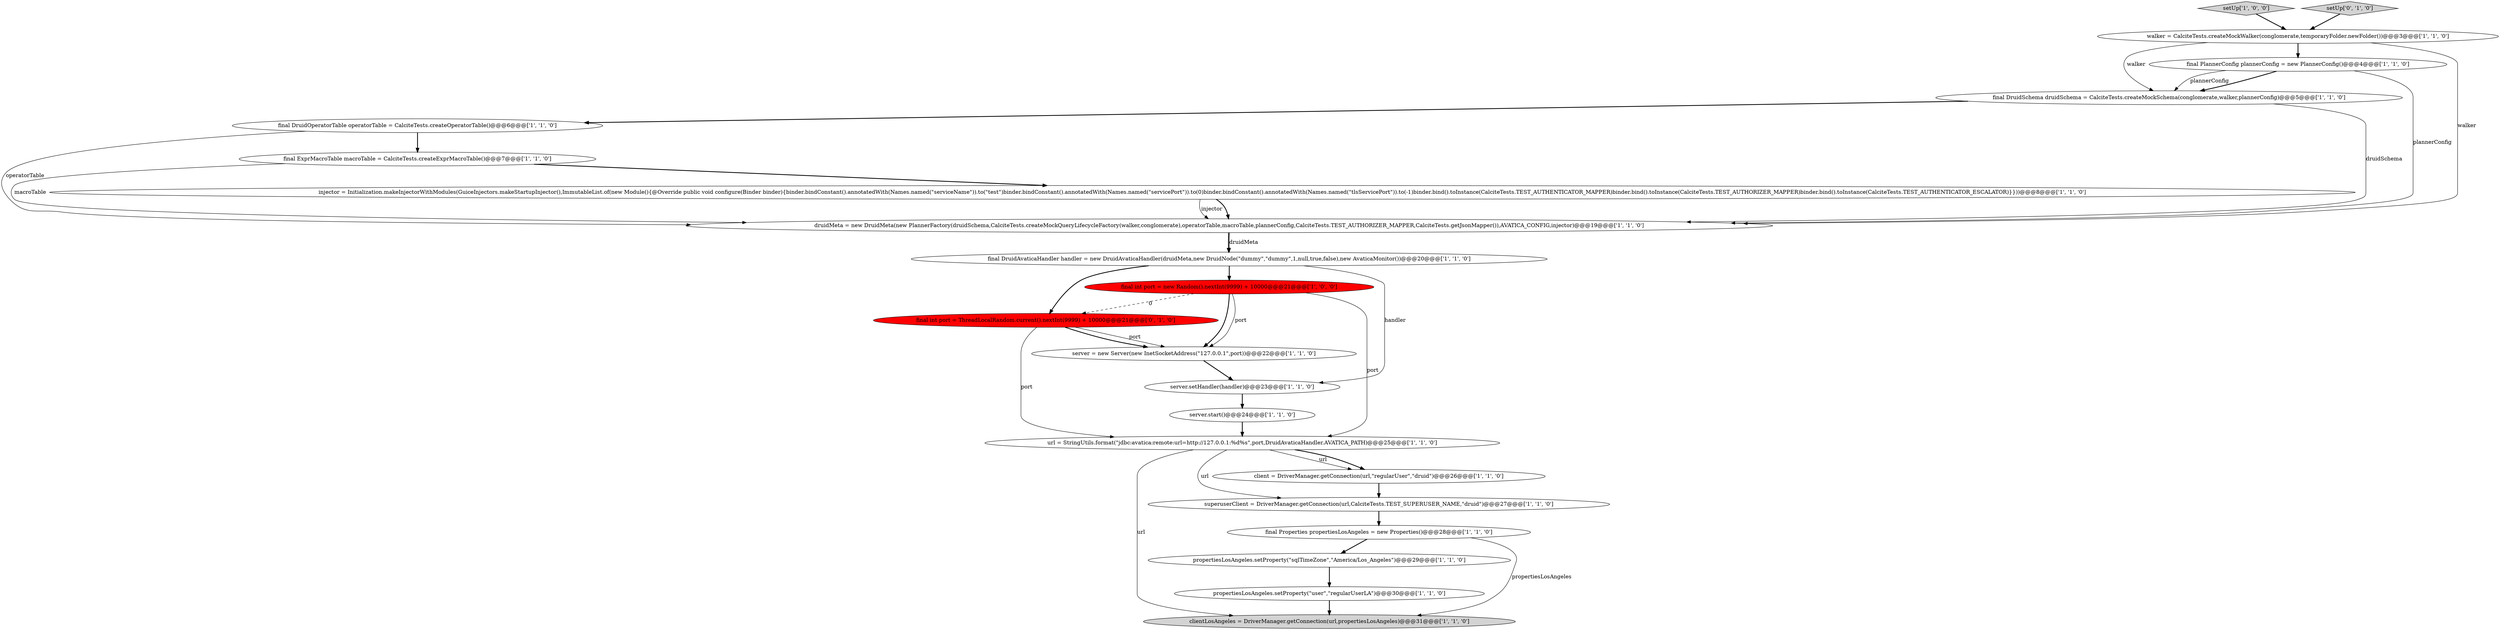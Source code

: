 digraph {
5 [style = filled, label = "final DruidAvaticaHandler handler = new DruidAvaticaHandler(druidMeta,new DruidNode(\"dummy\",\"dummy\",1,null,true,false),new AvaticaMonitor())@@@20@@@['1', '1', '0']", fillcolor = white, shape = ellipse image = "AAA0AAABBB1BBB"];
3 [style = filled, label = "server.start()@@@24@@@['1', '1', '0']", fillcolor = white, shape = ellipse image = "AAA0AAABBB1BBB"];
17 [style = filled, label = "clientLosAngeles = DriverManager.getConnection(url,propertiesLosAngeles)@@@31@@@['1', '1', '0']", fillcolor = lightgray, shape = ellipse image = "AAA0AAABBB1BBB"];
6 [style = filled, label = "propertiesLosAngeles.setProperty(\"sqlTimeZone\",\"America/Los_Angeles\")@@@29@@@['1', '1', '0']", fillcolor = white, shape = ellipse image = "AAA0AAABBB1BBB"];
10 [style = filled, label = "client = DriverManager.getConnection(url,\"regularUser\",\"druid\")@@@26@@@['1', '1', '0']", fillcolor = white, shape = ellipse image = "AAA0AAABBB1BBB"];
8 [style = filled, label = "final ExprMacroTable macroTable = CalciteTests.createExprMacroTable()@@@7@@@['1', '1', '0']", fillcolor = white, shape = ellipse image = "AAA0AAABBB1BBB"];
0 [style = filled, label = "walker = CalciteTests.createMockWalker(conglomerate,temporaryFolder.newFolder())@@@3@@@['1', '1', '0']", fillcolor = white, shape = ellipse image = "AAA0AAABBB1BBB"];
16 [style = filled, label = "url = StringUtils.format(\"jdbc:avatica:remote:url=http://127.0.0.1:%d%s\",port,DruidAvaticaHandler.AVATICA_PATH)@@@25@@@['1', '1', '0']", fillcolor = white, shape = ellipse image = "AAA0AAABBB1BBB"];
18 [style = filled, label = "final PlannerConfig plannerConfig = new PlannerConfig()@@@4@@@['1', '1', '0']", fillcolor = white, shape = ellipse image = "AAA0AAABBB1BBB"];
11 [style = filled, label = "final Properties propertiesLosAngeles = new Properties()@@@28@@@['1', '1', '0']", fillcolor = white, shape = ellipse image = "AAA0AAABBB1BBB"];
19 [style = filled, label = "server.setHandler(handler)@@@23@@@['1', '1', '0']", fillcolor = white, shape = ellipse image = "AAA0AAABBB1BBB"];
1 [style = filled, label = "injector = Initialization.makeInjectorWithModules(GuiceInjectors.makeStartupInjector(),ImmutableList.of(new Module(){@Override public void configure(Binder binder){binder.bindConstant().annotatedWith(Names.named(\"serviceName\")).to(\"test\")binder.bindConstant().annotatedWith(Names.named(\"servicePort\")).to(0)binder.bindConstant().annotatedWith(Names.named(\"tlsServicePort\")).to(-1)binder.bind().toInstance(CalciteTests.TEST_AUTHENTICATOR_MAPPER)binder.bind().toInstance(CalciteTests.TEST_AUTHORIZER_MAPPER)binder.bind().toInstance(CalciteTests.TEST_AUTHENTICATOR_ESCALATOR)}}))@@@8@@@['1', '1', '0']", fillcolor = white, shape = ellipse image = "AAA0AAABBB1BBB"];
12 [style = filled, label = "druidMeta = new DruidMeta(new PlannerFactory(druidSchema,CalciteTests.createMockQueryLifecycleFactory(walker,conglomerate),operatorTable,macroTable,plannerConfig,CalciteTests.TEST_AUTHORIZER_MAPPER,CalciteTests.getJsonMapper()),AVATICA_CONFIG,injector)@@@19@@@['1', '1', '0']", fillcolor = white, shape = ellipse image = "AAA0AAABBB1BBB"];
7 [style = filled, label = "final DruidOperatorTable operatorTable = CalciteTests.createOperatorTable()@@@6@@@['1', '1', '0']", fillcolor = white, shape = ellipse image = "AAA0AAABBB1BBB"];
4 [style = filled, label = "final DruidSchema druidSchema = CalciteTests.createMockSchema(conglomerate,walker,plannerConfig)@@@5@@@['1', '1', '0']", fillcolor = white, shape = ellipse image = "AAA0AAABBB1BBB"];
14 [style = filled, label = "setUp['1', '0', '0']", fillcolor = lightgray, shape = diamond image = "AAA0AAABBB1BBB"];
9 [style = filled, label = "server = new Server(new InetSocketAddress(\"127.0.0.1\",port))@@@22@@@['1', '1', '0']", fillcolor = white, shape = ellipse image = "AAA0AAABBB1BBB"];
20 [style = filled, label = "setUp['0', '1', '0']", fillcolor = lightgray, shape = diamond image = "AAA0AAABBB2BBB"];
13 [style = filled, label = "propertiesLosAngeles.setProperty(\"user\",\"regularUserLA\")@@@30@@@['1', '1', '0']", fillcolor = white, shape = ellipse image = "AAA0AAABBB1BBB"];
2 [style = filled, label = "final int port = new Random().nextInt(9999) + 10000@@@21@@@['1', '0', '0']", fillcolor = red, shape = ellipse image = "AAA1AAABBB1BBB"];
15 [style = filled, label = "superuserClient = DriverManager.getConnection(url,CalciteTests.TEST_SUPERUSER_NAME,\"druid\")@@@27@@@['1', '1', '0']", fillcolor = white, shape = ellipse image = "AAA0AAABBB1BBB"];
21 [style = filled, label = "final int port = ThreadLocalRandom.current().nextInt(9999) + 10000@@@21@@@['0', '1', '0']", fillcolor = red, shape = ellipse image = "AAA1AAABBB2BBB"];
18->12 [style = solid, label="plannerConfig"];
7->12 [style = solid, label="operatorTable"];
10->15 [style = bold, label=""];
12->5 [style = bold, label=""];
12->5 [style = solid, label="druidMeta"];
16->10 [style = solid, label="url"];
16->10 [style = bold, label=""];
11->17 [style = solid, label="propertiesLosAngeles"];
11->6 [style = bold, label=""];
20->0 [style = bold, label=""];
16->17 [style = solid, label="url"];
16->15 [style = solid, label="url"];
2->9 [style = bold, label=""];
3->16 [style = bold, label=""];
2->9 [style = solid, label="port"];
7->8 [style = bold, label=""];
4->7 [style = bold, label=""];
21->9 [style = solid, label="port"];
21->16 [style = solid, label="port"];
8->1 [style = bold, label=""];
5->21 [style = bold, label=""];
13->17 [style = bold, label=""];
5->2 [style = bold, label=""];
21->9 [style = bold, label=""];
18->4 [style = bold, label=""];
15->11 [style = bold, label=""];
14->0 [style = bold, label=""];
2->21 [style = dashed, label="0"];
6->13 [style = bold, label=""];
8->12 [style = solid, label="macroTable"];
0->4 [style = solid, label="walker"];
1->12 [style = bold, label=""];
1->12 [style = solid, label="injector"];
9->19 [style = bold, label=""];
0->18 [style = bold, label=""];
0->12 [style = solid, label="walker"];
2->16 [style = solid, label="port"];
4->12 [style = solid, label="druidSchema"];
19->3 [style = bold, label=""];
5->19 [style = solid, label="handler"];
18->4 [style = solid, label="plannerConfig"];
}
